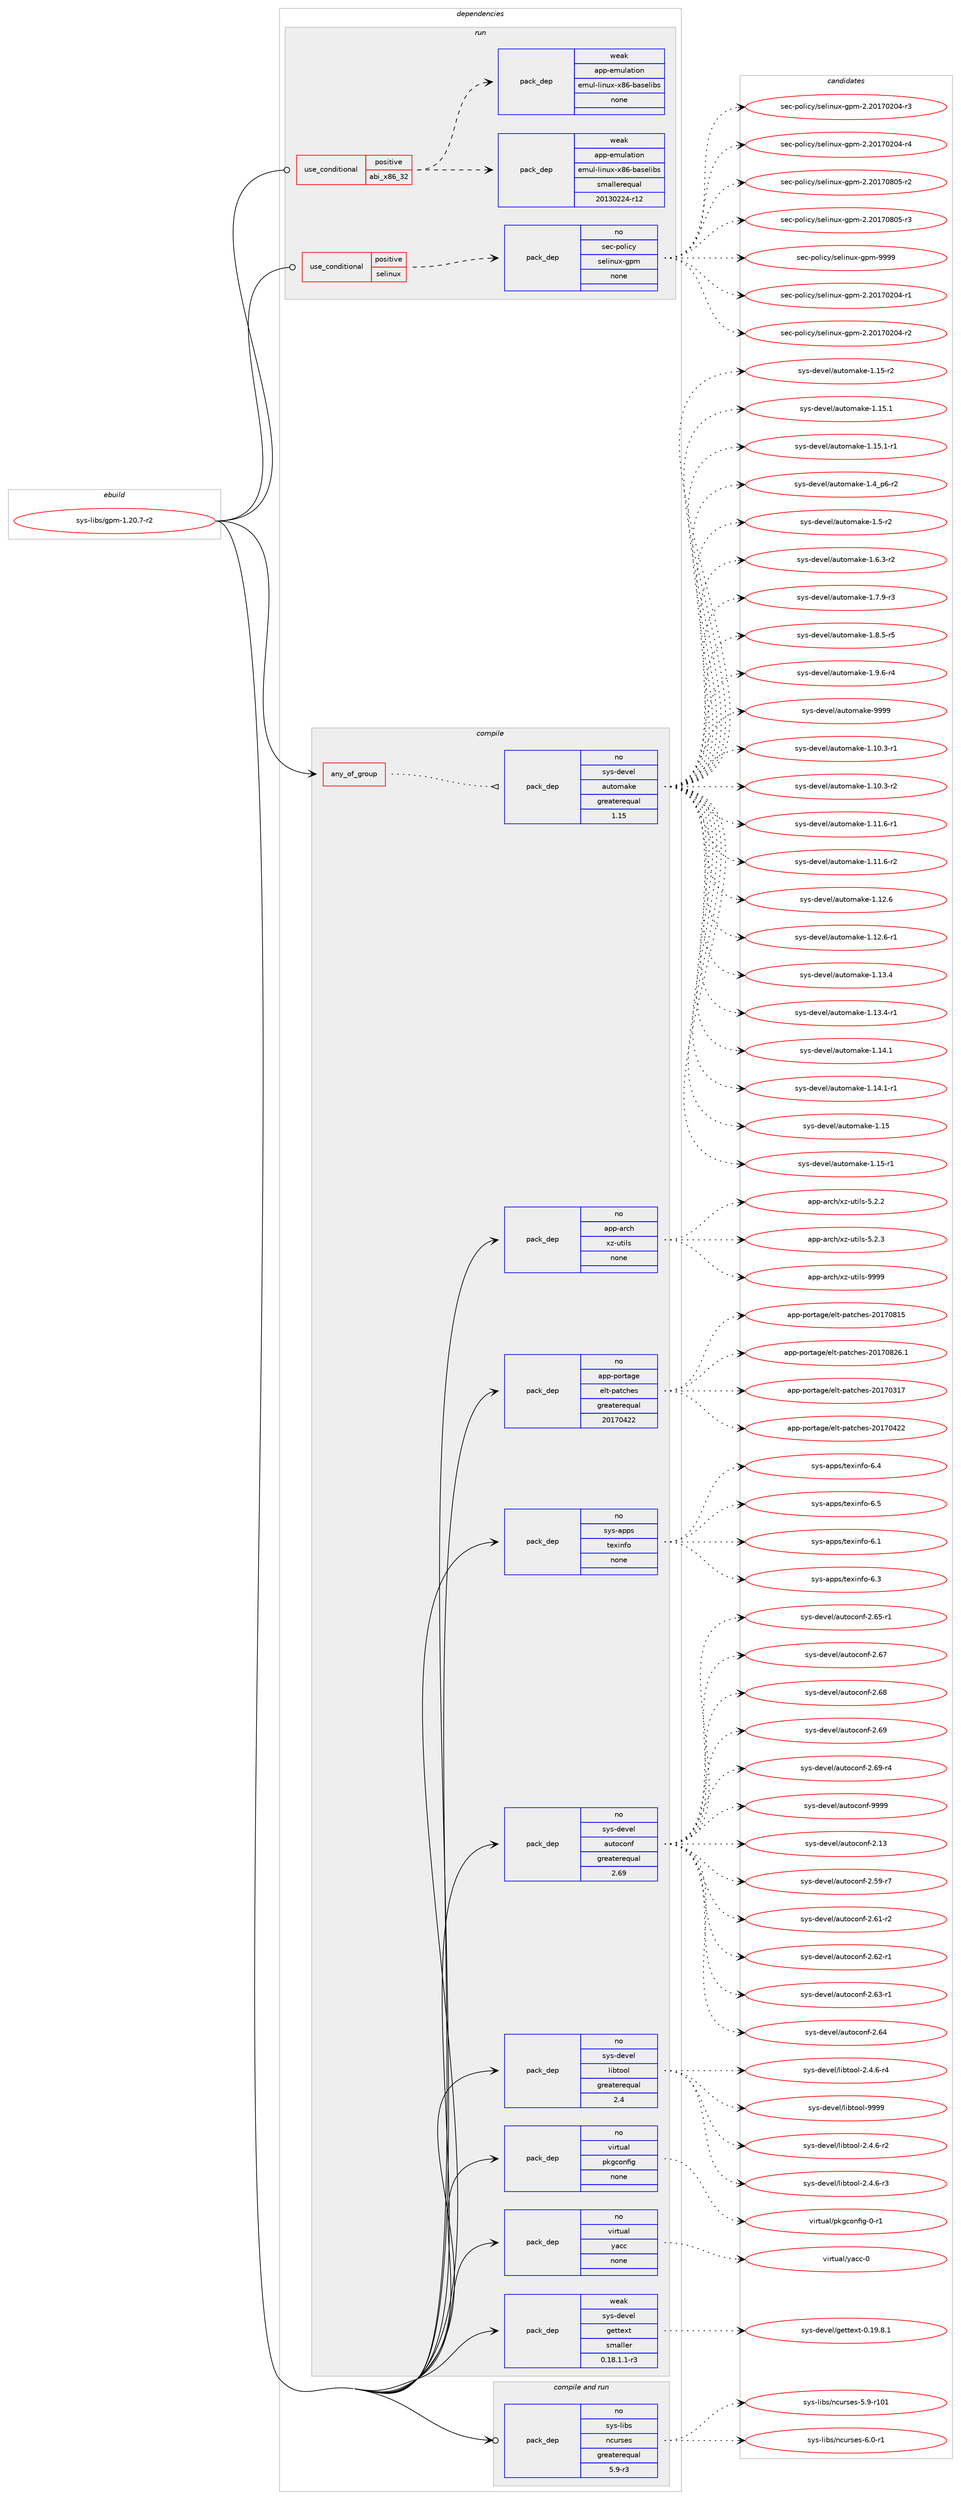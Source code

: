 digraph prolog {

# *************
# Graph options
# *************

newrank=true;
concentrate=true;
compound=true;
graph [rankdir=LR,fontname=Helvetica,fontsize=10,ranksep=1.5];#, ranksep=2.5, nodesep=0.2];
edge  [arrowhead=vee];
node  [fontname=Helvetica,fontsize=10];

# **********
# The ebuild
# **********

subgraph cluster_leftcol {
color=gray;
rank=same;
label=<<i>ebuild</i>>;
id [label="sys-libs/gpm-1.20.7-r2", color=red, width=4, href="../sys-libs/gpm-1.20.7-r2.svg"];
}

# ****************
# The dependencies
# ****************

subgraph cluster_midcol {
color=gray;
label=<<i>dependencies</i>>;
subgraph cluster_compile {
fillcolor="#eeeeee";
style=filled;
label=<<i>compile</i>>;
subgraph any8414 {
dependency494326 [label=<<TABLE BORDER="0" CELLBORDER="1" CELLSPACING="0" CELLPADDING="4"><TR><TD CELLPADDING="10">any_of_group</TD></TR></TABLE>>, shape=none, color=red];subgraph pack367426 {
dependency494327 [label=<<TABLE BORDER="0" CELLBORDER="1" CELLSPACING="0" CELLPADDING="4" WIDTH="220"><TR><TD ROWSPAN="6" CELLPADDING="30">pack_dep</TD></TR><TR><TD WIDTH="110">no</TD></TR><TR><TD>sys-devel</TD></TR><TR><TD>automake</TD></TR><TR><TD>greaterequal</TD></TR><TR><TD>1.15</TD></TR></TABLE>>, shape=none, color=blue];
}
dependency494326:e -> dependency494327:w [weight=20,style="dotted",arrowhead="oinv"];
}
id:e -> dependency494326:w [weight=20,style="solid",arrowhead="vee"];
subgraph pack367427 {
dependency494328 [label=<<TABLE BORDER="0" CELLBORDER="1" CELLSPACING="0" CELLPADDING="4" WIDTH="220"><TR><TD ROWSPAN="6" CELLPADDING="30">pack_dep</TD></TR><TR><TD WIDTH="110">no</TD></TR><TR><TD>app-arch</TD></TR><TR><TD>xz-utils</TD></TR><TR><TD>none</TD></TR><TR><TD></TD></TR></TABLE>>, shape=none, color=blue];
}
id:e -> dependency494328:w [weight=20,style="solid",arrowhead="vee"];
subgraph pack367428 {
dependency494329 [label=<<TABLE BORDER="0" CELLBORDER="1" CELLSPACING="0" CELLPADDING="4" WIDTH="220"><TR><TD ROWSPAN="6" CELLPADDING="30">pack_dep</TD></TR><TR><TD WIDTH="110">no</TD></TR><TR><TD>app-portage</TD></TR><TR><TD>elt-patches</TD></TR><TR><TD>greaterequal</TD></TR><TR><TD>20170422</TD></TR></TABLE>>, shape=none, color=blue];
}
id:e -> dependency494329:w [weight=20,style="solid",arrowhead="vee"];
subgraph pack367429 {
dependency494330 [label=<<TABLE BORDER="0" CELLBORDER="1" CELLSPACING="0" CELLPADDING="4" WIDTH="220"><TR><TD ROWSPAN="6" CELLPADDING="30">pack_dep</TD></TR><TR><TD WIDTH="110">no</TD></TR><TR><TD>sys-apps</TD></TR><TR><TD>texinfo</TD></TR><TR><TD>none</TD></TR><TR><TD></TD></TR></TABLE>>, shape=none, color=blue];
}
id:e -> dependency494330:w [weight=20,style="solid",arrowhead="vee"];
subgraph pack367430 {
dependency494331 [label=<<TABLE BORDER="0" CELLBORDER="1" CELLSPACING="0" CELLPADDING="4" WIDTH="220"><TR><TD ROWSPAN="6" CELLPADDING="30">pack_dep</TD></TR><TR><TD WIDTH="110">no</TD></TR><TR><TD>sys-devel</TD></TR><TR><TD>autoconf</TD></TR><TR><TD>greaterequal</TD></TR><TR><TD>2.69</TD></TR></TABLE>>, shape=none, color=blue];
}
id:e -> dependency494331:w [weight=20,style="solid",arrowhead="vee"];
subgraph pack367431 {
dependency494332 [label=<<TABLE BORDER="0" CELLBORDER="1" CELLSPACING="0" CELLPADDING="4" WIDTH="220"><TR><TD ROWSPAN="6" CELLPADDING="30">pack_dep</TD></TR><TR><TD WIDTH="110">no</TD></TR><TR><TD>sys-devel</TD></TR><TR><TD>libtool</TD></TR><TR><TD>greaterequal</TD></TR><TR><TD>2.4</TD></TR></TABLE>>, shape=none, color=blue];
}
id:e -> dependency494332:w [weight=20,style="solid",arrowhead="vee"];
subgraph pack367432 {
dependency494333 [label=<<TABLE BORDER="0" CELLBORDER="1" CELLSPACING="0" CELLPADDING="4" WIDTH="220"><TR><TD ROWSPAN="6" CELLPADDING="30">pack_dep</TD></TR><TR><TD WIDTH="110">no</TD></TR><TR><TD>virtual</TD></TR><TR><TD>pkgconfig</TD></TR><TR><TD>none</TD></TR><TR><TD></TD></TR></TABLE>>, shape=none, color=blue];
}
id:e -> dependency494333:w [weight=20,style="solid",arrowhead="vee"];
subgraph pack367433 {
dependency494334 [label=<<TABLE BORDER="0" CELLBORDER="1" CELLSPACING="0" CELLPADDING="4" WIDTH="220"><TR><TD ROWSPAN="6" CELLPADDING="30">pack_dep</TD></TR><TR><TD WIDTH="110">no</TD></TR><TR><TD>virtual</TD></TR><TR><TD>yacc</TD></TR><TR><TD>none</TD></TR><TR><TD></TD></TR></TABLE>>, shape=none, color=blue];
}
id:e -> dependency494334:w [weight=20,style="solid",arrowhead="vee"];
subgraph pack367434 {
dependency494335 [label=<<TABLE BORDER="0" CELLBORDER="1" CELLSPACING="0" CELLPADDING="4" WIDTH="220"><TR><TD ROWSPAN="6" CELLPADDING="30">pack_dep</TD></TR><TR><TD WIDTH="110">weak</TD></TR><TR><TD>sys-devel</TD></TR><TR><TD>gettext</TD></TR><TR><TD>smaller</TD></TR><TR><TD>0.18.1.1-r3</TD></TR></TABLE>>, shape=none, color=blue];
}
id:e -> dependency494335:w [weight=20,style="solid",arrowhead="vee"];
}
subgraph cluster_compileandrun {
fillcolor="#eeeeee";
style=filled;
label=<<i>compile and run</i>>;
subgraph pack367435 {
dependency494336 [label=<<TABLE BORDER="0" CELLBORDER="1" CELLSPACING="0" CELLPADDING="4" WIDTH="220"><TR><TD ROWSPAN="6" CELLPADDING="30">pack_dep</TD></TR><TR><TD WIDTH="110">no</TD></TR><TR><TD>sys-libs</TD></TR><TR><TD>ncurses</TD></TR><TR><TD>greaterequal</TD></TR><TR><TD>5.9-r3</TD></TR></TABLE>>, shape=none, color=blue];
}
id:e -> dependency494336:w [weight=20,style="solid",arrowhead="odotvee"];
}
subgraph cluster_run {
fillcolor="#eeeeee";
style=filled;
label=<<i>run</i>>;
subgraph cond118177 {
dependency494337 [label=<<TABLE BORDER="0" CELLBORDER="1" CELLSPACING="0" CELLPADDING="4"><TR><TD ROWSPAN="3" CELLPADDING="10">use_conditional</TD></TR><TR><TD>positive</TD></TR><TR><TD>abi_x86_32</TD></TR></TABLE>>, shape=none, color=red];
subgraph pack367436 {
dependency494338 [label=<<TABLE BORDER="0" CELLBORDER="1" CELLSPACING="0" CELLPADDING="4" WIDTH="220"><TR><TD ROWSPAN="6" CELLPADDING="30">pack_dep</TD></TR><TR><TD WIDTH="110">weak</TD></TR><TR><TD>app-emulation</TD></TR><TR><TD>emul-linux-x86-baselibs</TD></TR><TR><TD>smallerequal</TD></TR><TR><TD>20130224-r12</TD></TR></TABLE>>, shape=none, color=blue];
}
dependency494337:e -> dependency494338:w [weight=20,style="dashed",arrowhead="vee"];
subgraph pack367437 {
dependency494339 [label=<<TABLE BORDER="0" CELLBORDER="1" CELLSPACING="0" CELLPADDING="4" WIDTH="220"><TR><TD ROWSPAN="6" CELLPADDING="30">pack_dep</TD></TR><TR><TD WIDTH="110">weak</TD></TR><TR><TD>app-emulation</TD></TR><TR><TD>emul-linux-x86-baselibs</TD></TR><TR><TD>none</TD></TR><TR><TD></TD></TR></TABLE>>, shape=none, color=blue];
}
dependency494337:e -> dependency494339:w [weight=20,style="dashed",arrowhead="vee"];
}
id:e -> dependency494337:w [weight=20,style="solid",arrowhead="odot"];
subgraph cond118178 {
dependency494340 [label=<<TABLE BORDER="0" CELLBORDER="1" CELLSPACING="0" CELLPADDING="4"><TR><TD ROWSPAN="3" CELLPADDING="10">use_conditional</TD></TR><TR><TD>positive</TD></TR><TR><TD>selinux</TD></TR></TABLE>>, shape=none, color=red];
subgraph pack367438 {
dependency494341 [label=<<TABLE BORDER="0" CELLBORDER="1" CELLSPACING="0" CELLPADDING="4" WIDTH="220"><TR><TD ROWSPAN="6" CELLPADDING="30">pack_dep</TD></TR><TR><TD WIDTH="110">no</TD></TR><TR><TD>sec-policy</TD></TR><TR><TD>selinux-gpm</TD></TR><TR><TD>none</TD></TR><TR><TD></TD></TR></TABLE>>, shape=none, color=blue];
}
dependency494340:e -> dependency494341:w [weight=20,style="dashed",arrowhead="vee"];
}
id:e -> dependency494340:w [weight=20,style="solid",arrowhead="odot"];
}
}

# **************
# The candidates
# **************

subgraph cluster_choices {
rank=same;
color=gray;
label=<<i>candidates</i>>;

subgraph choice367426 {
color=black;
nodesep=1;
choice11512111545100101118101108479711711611110997107101454946494846514511449 [label="sys-devel/automake-1.10.3-r1", color=red, width=4,href="../sys-devel/automake-1.10.3-r1.svg"];
choice11512111545100101118101108479711711611110997107101454946494846514511450 [label="sys-devel/automake-1.10.3-r2", color=red, width=4,href="../sys-devel/automake-1.10.3-r2.svg"];
choice11512111545100101118101108479711711611110997107101454946494946544511449 [label="sys-devel/automake-1.11.6-r1", color=red, width=4,href="../sys-devel/automake-1.11.6-r1.svg"];
choice11512111545100101118101108479711711611110997107101454946494946544511450 [label="sys-devel/automake-1.11.6-r2", color=red, width=4,href="../sys-devel/automake-1.11.6-r2.svg"];
choice1151211154510010111810110847971171161111099710710145494649504654 [label="sys-devel/automake-1.12.6", color=red, width=4,href="../sys-devel/automake-1.12.6.svg"];
choice11512111545100101118101108479711711611110997107101454946495046544511449 [label="sys-devel/automake-1.12.6-r1", color=red, width=4,href="../sys-devel/automake-1.12.6-r1.svg"];
choice1151211154510010111810110847971171161111099710710145494649514652 [label="sys-devel/automake-1.13.4", color=red, width=4,href="../sys-devel/automake-1.13.4.svg"];
choice11512111545100101118101108479711711611110997107101454946495146524511449 [label="sys-devel/automake-1.13.4-r1", color=red, width=4,href="../sys-devel/automake-1.13.4-r1.svg"];
choice1151211154510010111810110847971171161111099710710145494649524649 [label="sys-devel/automake-1.14.1", color=red, width=4,href="../sys-devel/automake-1.14.1.svg"];
choice11512111545100101118101108479711711611110997107101454946495246494511449 [label="sys-devel/automake-1.14.1-r1", color=red, width=4,href="../sys-devel/automake-1.14.1-r1.svg"];
choice115121115451001011181011084797117116111109971071014549464953 [label="sys-devel/automake-1.15", color=red, width=4,href="../sys-devel/automake-1.15.svg"];
choice1151211154510010111810110847971171161111099710710145494649534511449 [label="sys-devel/automake-1.15-r1", color=red, width=4,href="../sys-devel/automake-1.15-r1.svg"];
choice1151211154510010111810110847971171161111099710710145494649534511450 [label="sys-devel/automake-1.15-r2", color=red, width=4,href="../sys-devel/automake-1.15-r2.svg"];
choice1151211154510010111810110847971171161111099710710145494649534649 [label="sys-devel/automake-1.15.1", color=red, width=4,href="../sys-devel/automake-1.15.1.svg"];
choice11512111545100101118101108479711711611110997107101454946495346494511449 [label="sys-devel/automake-1.15.1-r1", color=red, width=4,href="../sys-devel/automake-1.15.1-r1.svg"];
choice115121115451001011181011084797117116111109971071014549465295112544511450 [label="sys-devel/automake-1.4_p6-r2", color=red, width=4,href="../sys-devel/automake-1.4_p6-r2.svg"];
choice11512111545100101118101108479711711611110997107101454946534511450 [label="sys-devel/automake-1.5-r2", color=red, width=4,href="../sys-devel/automake-1.5-r2.svg"];
choice115121115451001011181011084797117116111109971071014549465446514511450 [label="sys-devel/automake-1.6.3-r2", color=red, width=4,href="../sys-devel/automake-1.6.3-r2.svg"];
choice115121115451001011181011084797117116111109971071014549465546574511451 [label="sys-devel/automake-1.7.9-r3", color=red, width=4,href="../sys-devel/automake-1.7.9-r3.svg"];
choice115121115451001011181011084797117116111109971071014549465646534511453 [label="sys-devel/automake-1.8.5-r5", color=red, width=4,href="../sys-devel/automake-1.8.5-r5.svg"];
choice115121115451001011181011084797117116111109971071014549465746544511452 [label="sys-devel/automake-1.9.6-r4", color=red, width=4,href="../sys-devel/automake-1.9.6-r4.svg"];
choice115121115451001011181011084797117116111109971071014557575757 [label="sys-devel/automake-9999", color=red, width=4,href="../sys-devel/automake-9999.svg"];
dependency494327:e -> choice11512111545100101118101108479711711611110997107101454946494846514511449:w [style=dotted,weight="100"];
dependency494327:e -> choice11512111545100101118101108479711711611110997107101454946494846514511450:w [style=dotted,weight="100"];
dependency494327:e -> choice11512111545100101118101108479711711611110997107101454946494946544511449:w [style=dotted,weight="100"];
dependency494327:e -> choice11512111545100101118101108479711711611110997107101454946494946544511450:w [style=dotted,weight="100"];
dependency494327:e -> choice1151211154510010111810110847971171161111099710710145494649504654:w [style=dotted,weight="100"];
dependency494327:e -> choice11512111545100101118101108479711711611110997107101454946495046544511449:w [style=dotted,weight="100"];
dependency494327:e -> choice1151211154510010111810110847971171161111099710710145494649514652:w [style=dotted,weight="100"];
dependency494327:e -> choice11512111545100101118101108479711711611110997107101454946495146524511449:w [style=dotted,weight="100"];
dependency494327:e -> choice1151211154510010111810110847971171161111099710710145494649524649:w [style=dotted,weight="100"];
dependency494327:e -> choice11512111545100101118101108479711711611110997107101454946495246494511449:w [style=dotted,weight="100"];
dependency494327:e -> choice115121115451001011181011084797117116111109971071014549464953:w [style=dotted,weight="100"];
dependency494327:e -> choice1151211154510010111810110847971171161111099710710145494649534511449:w [style=dotted,weight="100"];
dependency494327:e -> choice1151211154510010111810110847971171161111099710710145494649534511450:w [style=dotted,weight="100"];
dependency494327:e -> choice1151211154510010111810110847971171161111099710710145494649534649:w [style=dotted,weight="100"];
dependency494327:e -> choice11512111545100101118101108479711711611110997107101454946495346494511449:w [style=dotted,weight="100"];
dependency494327:e -> choice115121115451001011181011084797117116111109971071014549465295112544511450:w [style=dotted,weight="100"];
dependency494327:e -> choice11512111545100101118101108479711711611110997107101454946534511450:w [style=dotted,weight="100"];
dependency494327:e -> choice115121115451001011181011084797117116111109971071014549465446514511450:w [style=dotted,weight="100"];
dependency494327:e -> choice115121115451001011181011084797117116111109971071014549465546574511451:w [style=dotted,weight="100"];
dependency494327:e -> choice115121115451001011181011084797117116111109971071014549465646534511453:w [style=dotted,weight="100"];
dependency494327:e -> choice115121115451001011181011084797117116111109971071014549465746544511452:w [style=dotted,weight="100"];
dependency494327:e -> choice115121115451001011181011084797117116111109971071014557575757:w [style=dotted,weight="100"];
}
subgraph choice367427 {
color=black;
nodesep=1;
choice971121124597114991044712012245117116105108115455346504650 [label="app-arch/xz-utils-5.2.2", color=red, width=4,href="../app-arch/xz-utils-5.2.2.svg"];
choice971121124597114991044712012245117116105108115455346504651 [label="app-arch/xz-utils-5.2.3", color=red, width=4,href="../app-arch/xz-utils-5.2.3.svg"];
choice9711211245971149910447120122451171161051081154557575757 [label="app-arch/xz-utils-9999", color=red, width=4,href="../app-arch/xz-utils-9999.svg"];
dependency494328:e -> choice971121124597114991044712012245117116105108115455346504650:w [style=dotted,weight="100"];
dependency494328:e -> choice971121124597114991044712012245117116105108115455346504651:w [style=dotted,weight="100"];
dependency494328:e -> choice9711211245971149910447120122451171161051081154557575757:w [style=dotted,weight="100"];
}
subgraph choice367428 {
color=black;
nodesep=1;
choice97112112451121111141169710310147101108116451129711699104101115455048495548514955 [label="app-portage/elt-patches-20170317", color=red, width=4,href="../app-portage/elt-patches-20170317.svg"];
choice97112112451121111141169710310147101108116451129711699104101115455048495548525050 [label="app-portage/elt-patches-20170422", color=red, width=4,href="../app-portage/elt-patches-20170422.svg"];
choice97112112451121111141169710310147101108116451129711699104101115455048495548564953 [label="app-portage/elt-patches-20170815", color=red, width=4,href="../app-portage/elt-patches-20170815.svg"];
choice971121124511211111411697103101471011081164511297116991041011154550484955485650544649 [label="app-portage/elt-patches-20170826.1", color=red, width=4,href="../app-portage/elt-patches-20170826.1.svg"];
dependency494329:e -> choice97112112451121111141169710310147101108116451129711699104101115455048495548514955:w [style=dotted,weight="100"];
dependency494329:e -> choice97112112451121111141169710310147101108116451129711699104101115455048495548525050:w [style=dotted,weight="100"];
dependency494329:e -> choice97112112451121111141169710310147101108116451129711699104101115455048495548564953:w [style=dotted,weight="100"];
dependency494329:e -> choice971121124511211111411697103101471011081164511297116991041011154550484955485650544649:w [style=dotted,weight="100"];
}
subgraph choice367429 {
color=black;
nodesep=1;
choice11512111545971121121154711610112010511010211145544649 [label="sys-apps/texinfo-6.1", color=red, width=4,href="../sys-apps/texinfo-6.1.svg"];
choice11512111545971121121154711610112010511010211145544651 [label="sys-apps/texinfo-6.3", color=red, width=4,href="../sys-apps/texinfo-6.3.svg"];
choice11512111545971121121154711610112010511010211145544652 [label="sys-apps/texinfo-6.4", color=red, width=4,href="../sys-apps/texinfo-6.4.svg"];
choice11512111545971121121154711610112010511010211145544653 [label="sys-apps/texinfo-6.5", color=red, width=4,href="../sys-apps/texinfo-6.5.svg"];
dependency494330:e -> choice11512111545971121121154711610112010511010211145544649:w [style=dotted,weight="100"];
dependency494330:e -> choice11512111545971121121154711610112010511010211145544651:w [style=dotted,weight="100"];
dependency494330:e -> choice11512111545971121121154711610112010511010211145544652:w [style=dotted,weight="100"];
dependency494330:e -> choice11512111545971121121154711610112010511010211145544653:w [style=dotted,weight="100"];
}
subgraph choice367430 {
color=black;
nodesep=1;
choice115121115451001011181011084797117116111991111101024550464951 [label="sys-devel/autoconf-2.13", color=red, width=4,href="../sys-devel/autoconf-2.13.svg"];
choice1151211154510010111810110847971171161119911111010245504653574511455 [label="sys-devel/autoconf-2.59-r7", color=red, width=4,href="../sys-devel/autoconf-2.59-r7.svg"];
choice1151211154510010111810110847971171161119911111010245504654494511450 [label="sys-devel/autoconf-2.61-r2", color=red, width=4,href="../sys-devel/autoconf-2.61-r2.svg"];
choice1151211154510010111810110847971171161119911111010245504654504511449 [label="sys-devel/autoconf-2.62-r1", color=red, width=4,href="../sys-devel/autoconf-2.62-r1.svg"];
choice1151211154510010111810110847971171161119911111010245504654514511449 [label="sys-devel/autoconf-2.63-r1", color=red, width=4,href="../sys-devel/autoconf-2.63-r1.svg"];
choice115121115451001011181011084797117116111991111101024550465452 [label="sys-devel/autoconf-2.64", color=red, width=4,href="../sys-devel/autoconf-2.64.svg"];
choice1151211154510010111810110847971171161119911111010245504654534511449 [label="sys-devel/autoconf-2.65-r1", color=red, width=4,href="../sys-devel/autoconf-2.65-r1.svg"];
choice115121115451001011181011084797117116111991111101024550465455 [label="sys-devel/autoconf-2.67", color=red, width=4,href="../sys-devel/autoconf-2.67.svg"];
choice115121115451001011181011084797117116111991111101024550465456 [label="sys-devel/autoconf-2.68", color=red, width=4,href="../sys-devel/autoconf-2.68.svg"];
choice115121115451001011181011084797117116111991111101024550465457 [label="sys-devel/autoconf-2.69", color=red, width=4,href="../sys-devel/autoconf-2.69.svg"];
choice1151211154510010111810110847971171161119911111010245504654574511452 [label="sys-devel/autoconf-2.69-r4", color=red, width=4,href="../sys-devel/autoconf-2.69-r4.svg"];
choice115121115451001011181011084797117116111991111101024557575757 [label="sys-devel/autoconf-9999", color=red, width=4,href="../sys-devel/autoconf-9999.svg"];
dependency494331:e -> choice115121115451001011181011084797117116111991111101024550464951:w [style=dotted,weight="100"];
dependency494331:e -> choice1151211154510010111810110847971171161119911111010245504653574511455:w [style=dotted,weight="100"];
dependency494331:e -> choice1151211154510010111810110847971171161119911111010245504654494511450:w [style=dotted,weight="100"];
dependency494331:e -> choice1151211154510010111810110847971171161119911111010245504654504511449:w [style=dotted,weight="100"];
dependency494331:e -> choice1151211154510010111810110847971171161119911111010245504654514511449:w [style=dotted,weight="100"];
dependency494331:e -> choice115121115451001011181011084797117116111991111101024550465452:w [style=dotted,weight="100"];
dependency494331:e -> choice1151211154510010111810110847971171161119911111010245504654534511449:w [style=dotted,weight="100"];
dependency494331:e -> choice115121115451001011181011084797117116111991111101024550465455:w [style=dotted,weight="100"];
dependency494331:e -> choice115121115451001011181011084797117116111991111101024550465456:w [style=dotted,weight="100"];
dependency494331:e -> choice115121115451001011181011084797117116111991111101024550465457:w [style=dotted,weight="100"];
dependency494331:e -> choice1151211154510010111810110847971171161119911111010245504654574511452:w [style=dotted,weight="100"];
dependency494331:e -> choice115121115451001011181011084797117116111991111101024557575757:w [style=dotted,weight="100"];
}
subgraph choice367431 {
color=black;
nodesep=1;
choice1151211154510010111810110847108105981161111111084550465246544511450 [label="sys-devel/libtool-2.4.6-r2", color=red, width=4,href="../sys-devel/libtool-2.4.6-r2.svg"];
choice1151211154510010111810110847108105981161111111084550465246544511451 [label="sys-devel/libtool-2.4.6-r3", color=red, width=4,href="../sys-devel/libtool-2.4.6-r3.svg"];
choice1151211154510010111810110847108105981161111111084550465246544511452 [label="sys-devel/libtool-2.4.6-r4", color=red, width=4,href="../sys-devel/libtool-2.4.6-r4.svg"];
choice1151211154510010111810110847108105981161111111084557575757 [label="sys-devel/libtool-9999", color=red, width=4,href="../sys-devel/libtool-9999.svg"];
dependency494332:e -> choice1151211154510010111810110847108105981161111111084550465246544511450:w [style=dotted,weight="100"];
dependency494332:e -> choice1151211154510010111810110847108105981161111111084550465246544511451:w [style=dotted,weight="100"];
dependency494332:e -> choice1151211154510010111810110847108105981161111111084550465246544511452:w [style=dotted,weight="100"];
dependency494332:e -> choice1151211154510010111810110847108105981161111111084557575757:w [style=dotted,weight="100"];
}
subgraph choice367432 {
color=black;
nodesep=1;
choice11810511411611797108471121071039911111010210510345484511449 [label="virtual/pkgconfig-0-r1", color=red, width=4,href="../virtual/pkgconfig-0-r1.svg"];
dependency494333:e -> choice11810511411611797108471121071039911111010210510345484511449:w [style=dotted,weight="100"];
}
subgraph choice367433 {
color=black;
nodesep=1;
choice11810511411611797108471219799994548 [label="virtual/yacc-0", color=red, width=4,href="../virtual/yacc-0.svg"];
dependency494334:e -> choice11810511411611797108471219799994548:w [style=dotted,weight="100"];
}
subgraph choice367434 {
color=black;
nodesep=1;
choice1151211154510010111810110847103101116116101120116454846495746564649 [label="sys-devel/gettext-0.19.8.1", color=red, width=4,href="../sys-devel/gettext-0.19.8.1.svg"];
dependency494335:e -> choice1151211154510010111810110847103101116116101120116454846495746564649:w [style=dotted,weight="100"];
}
subgraph choice367435 {
color=black;
nodesep=1;
choice115121115451081059811547110991171141151011154553465745114494849 [label="sys-libs/ncurses-5.9-r101", color=red, width=4,href="../sys-libs/ncurses-5.9-r101.svg"];
choice11512111545108105981154711099117114115101115455446484511449 [label="sys-libs/ncurses-6.0-r1", color=red, width=4,href="../sys-libs/ncurses-6.0-r1.svg"];
dependency494336:e -> choice115121115451081059811547110991171141151011154553465745114494849:w [style=dotted,weight="100"];
dependency494336:e -> choice11512111545108105981154711099117114115101115455446484511449:w [style=dotted,weight="100"];
}
subgraph choice367436 {
color=black;
nodesep=1;
}
subgraph choice367437 {
color=black;
nodesep=1;
}
subgraph choice367438 {
color=black;
nodesep=1;
choice115101994511211110810599121471151011081051101171204510311210945504650484955485048524511449 [label="sec-policy/selinux-gpm-2.20170204-r1", color=red, width=4,href="../sec-policy/selinux-gpm-2.20170204-r1.svg"];
choice115101994511211110810599121471151011081051101171204510311210945504650484955485048524511450 [label="sec-policy/selinux-gpm-2.20170204-r2", color=red, width=4,href="../sec-policy/selinux-gpm-2.20170204-r2.svg"];
choice115101994511211110810599121471151011081051101171204510311210945504650484955485048524511451 [label="sec-policy/selinux-gpm-2.20170204-r3", color=red, width=4,href="../sec-policy/selinux-gpm-2.20170204-r3.svg"];
choice115101994511211110810599121471151011081051101171204510311210945504650484955485048524511452 [label="sec-policy/selinux-gpm-2.20170204-r4", color=red, width=4,href="../sec-policy/selinux-gpm-2.20170204-r4.svg"];
choice115101994511211110810599121471151011081051101171204510311210945504650484955485648534511450 [label="sec-policy/selinux-gpm-2.20170805-r2", color=red, width=4,href="../sec-policy/selinux-gpm-2.20170805-r2.svg"];
choice115101994511211110810599121471151011081051101171204510311210945504650484955485648534511451 [label="sec-policy/selinux-gpm-2.20170805-r3", color=red, width=4,href="../sec-policy/selinux-gpm-2.20170805-r3.svg"];
choice11510199451121111081059912147115101108105110117120451031121094557575757 [label="sec-policy/selinux-gpm-9999", color=red, width=4,href="../sec-policy/selinux-gpm-9999.svg"];
dependency494341:e -> choice115101994511211110810599121471151011081051101171204510311210945504650484955485048524511449:w [style=dotted,weight="100"];
dependency494341:e -> choice115101994511211110810599121471151011081051101171204510311210945504650484955485048524511450:w [style=dotted,weight="100"];
dependency494341:e -> choice115101994511211110810599121471151011081051101171204510311210945504650484955485048524511451:w [style=dotted,weight="100"];
dependency494341:e -> choice115101994511211110810599121471151011081051101171204510311210945504650484955485048524511452:w [style=dotted,weight="100"];
dependency494341:e -> choice115101994511211110810599121471151011081051101171204510311210945504650484955485648534511450:w [style=dotted,weight="100"];
dependency494341:e -> choice115101994511211110810599121471151011081051101171204510311210945504650484955485648534511451:w [style=dotted,weight="100"];
dependency494341:e -> choice11510199451121111081059912147115101108105110117120451031121094557575757:w [style=dotted,weight="100"];
}
}

}
